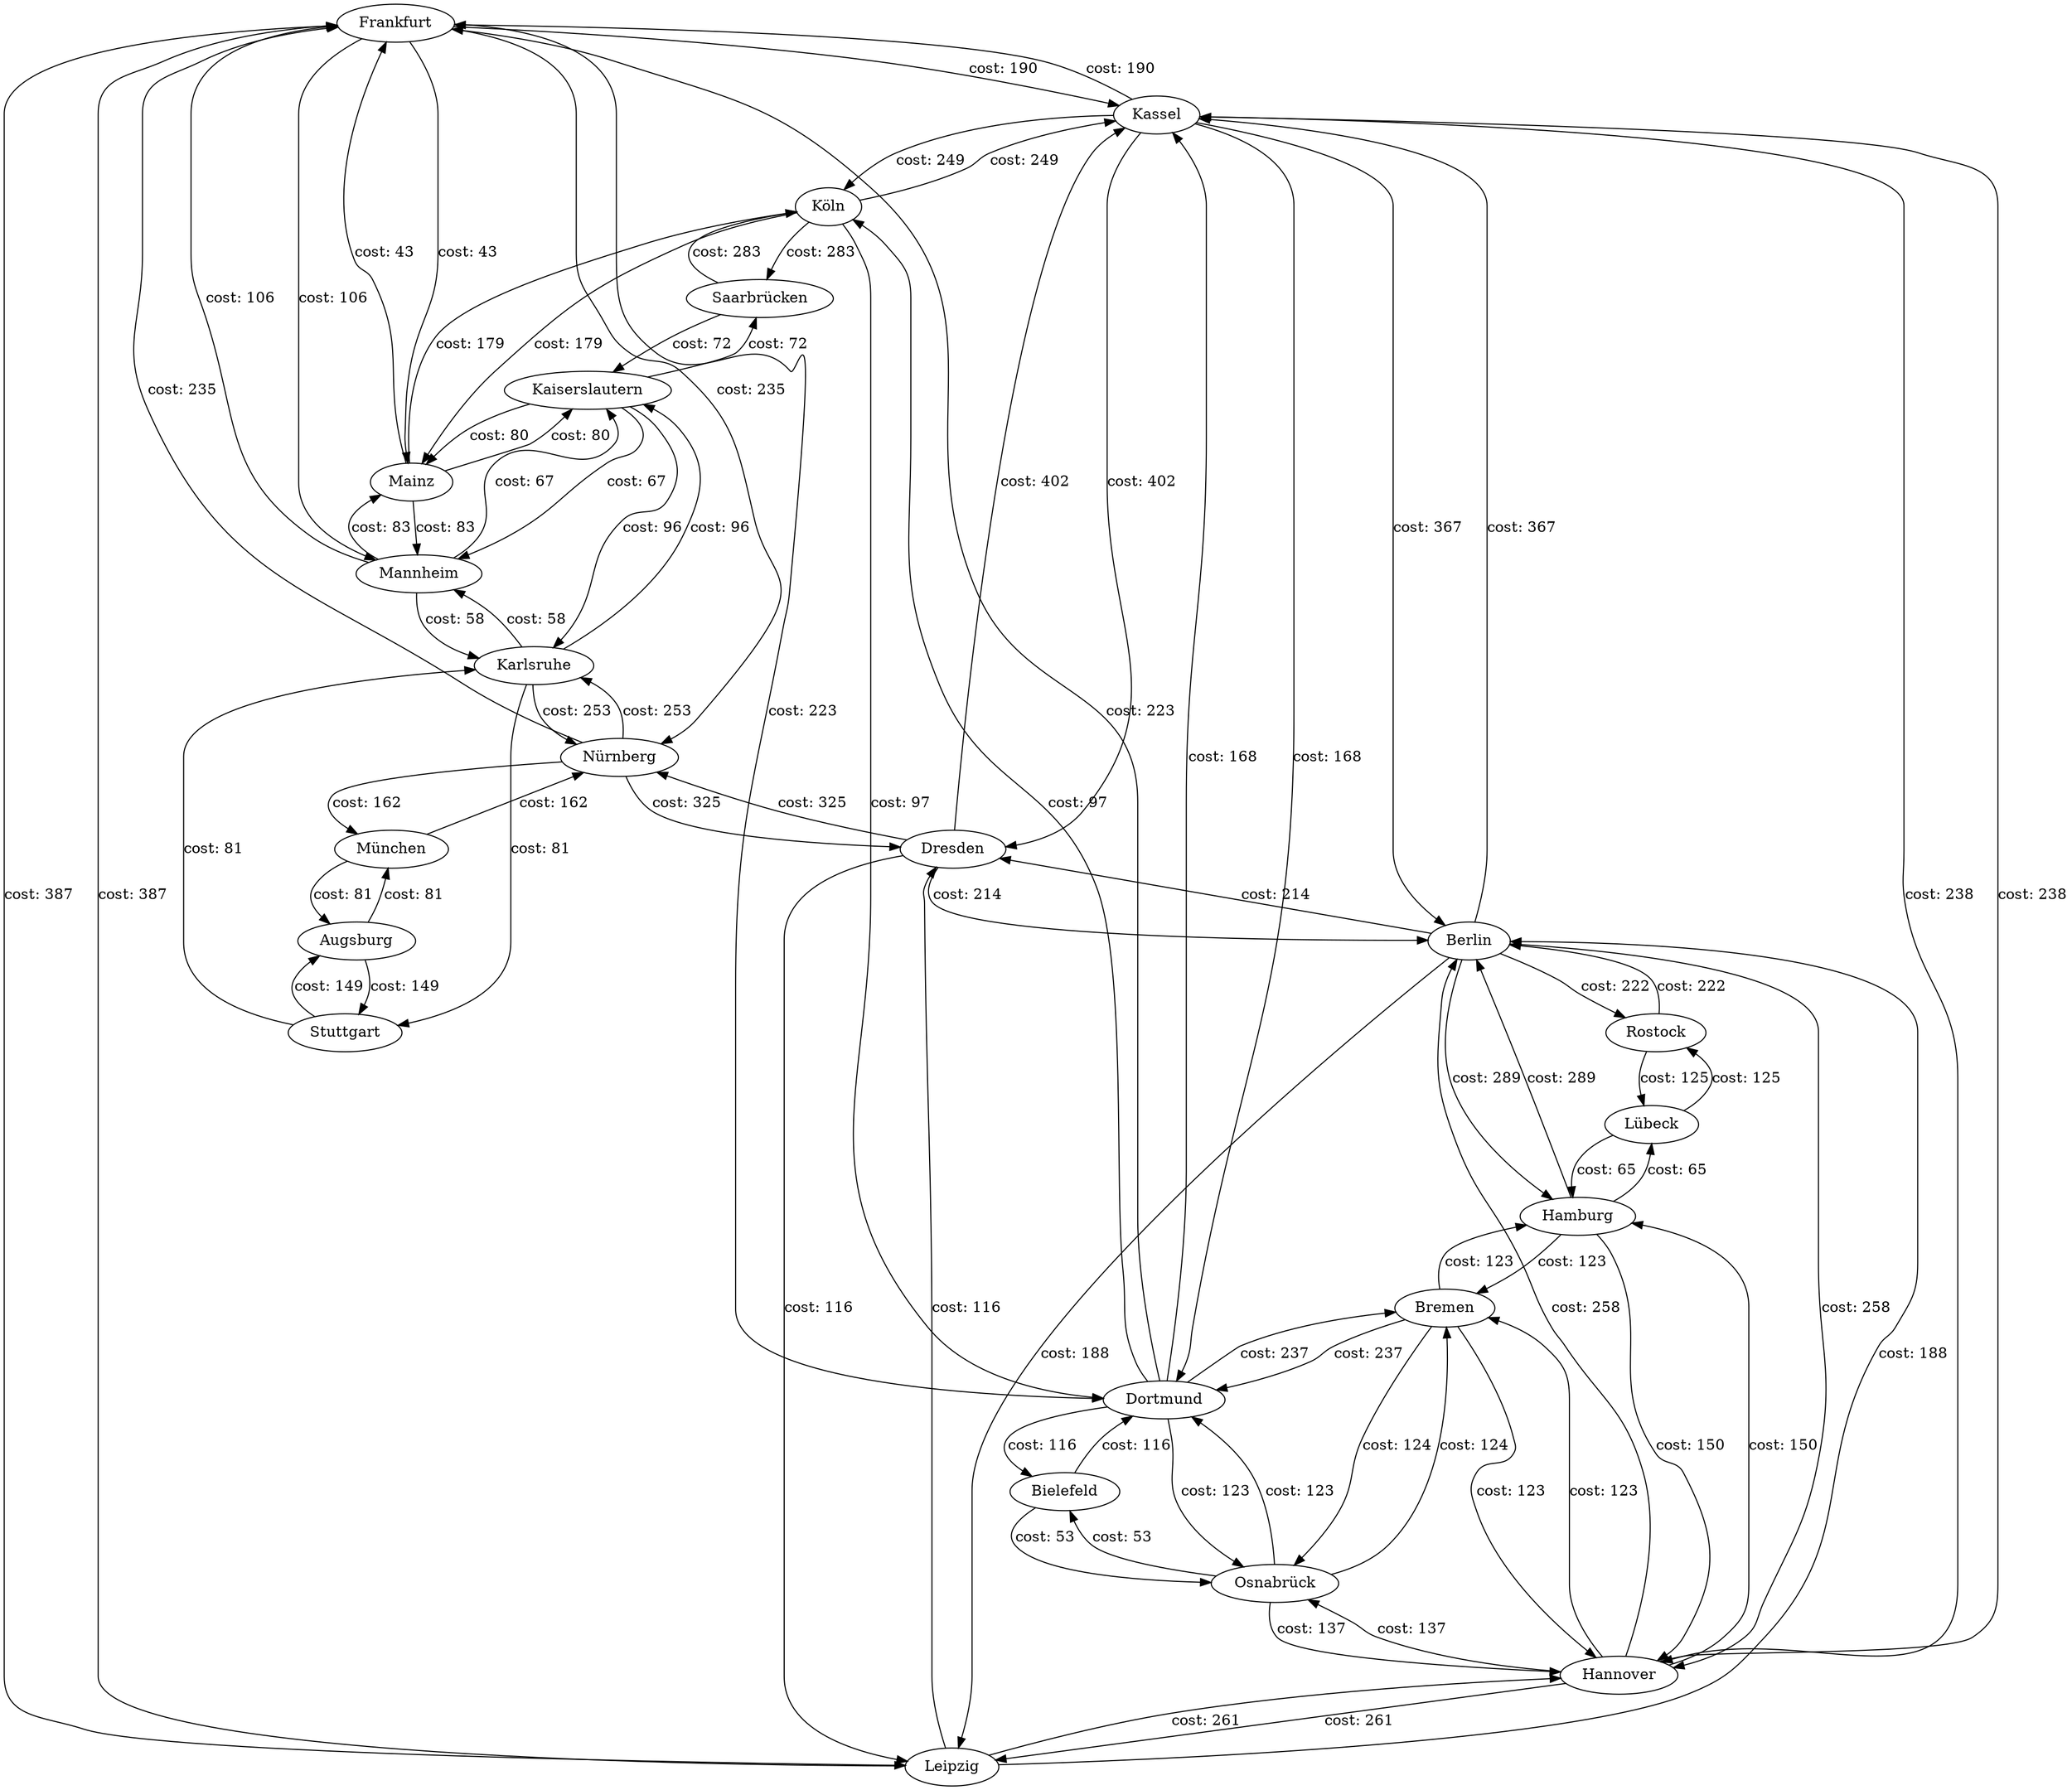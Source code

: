digraph G {
	Frankfurt -> Kassel [label="cost: 190"];
	Frankfurt -> Leipzig [label="cost: 387"];
	Frankfurt -> Dortmund [label="cost: 223"];
	Frankfurt -> Mainz [label="cost: 43"];
	Frankfurt -> Nürnberg [label="cost: 235"];
	Frankfurt -> Mannheim [label="cost: 106"];
	Augsburg -> Stuttgart [label="cost: 149"];
	Augsburg -> München [label="cost: 81"];
	Dresden -> Berlin [label="cost: 214"];
	Dresden -> Nürnberg [label="cost: 325"];
	Dresden -> Kassel [label="cost: 402"];
	Dresden -> Leipzig [label="cost: 116"];
	Hannover -> Berlin [label="cost: 258"];
	Hannover -> Hamburg [label="cost: 150"];
	Hannover -> Osnabrück [label="cost: 137"];
	Hannover -> Bremen [label="cost: 123"];
	Hannover -> Kassel [label="cost: 238"];
	Hannover -> Leipzig [label="cost: 261"];
	Stuttgart -> Augsburg [label="cost: 149"];
	Stuttgart -> Karlsruhe [label="cost: 81"];
	Berlin -> Dresden [label="cost: 214"];
	Berlin -> Hannover [label="cost: 258"];
	Berlin -> Hamburg [label="cost: 289"];
	Berlin -> Rostock [label="cost: 222"];
	Berlin -> Kassel [label="cost: 367"];
	Berlin -> Leipzig [label="cost: 188"];
	Kaiserslautern -> Karlsruhe [label="cost: 96"];
	Kaiserslautern -> Saarbrücken [label="cost: 72"];
	Kaiserslautern -> Mainz [label="cost: 80"];
	Kaiserslautern -> Mannheim [label="cost: 67"];
	Hamburg -> Hannover [label="cost: 150"];
	Hamburg -> Berlin [label="cost: 289"];
	Hamburg -> Lübeck [label="cost: 65"];
	Hamburg -> Bremen [label="cost: 123"];
	Dortmund -> Frankfurt [label="cost: 223"];
	Dortmund -> Osnabrück [label="cost: 123"];
	Dortmund -> Bielefeld [label="cost: 116"];
	Dortmund -> Bremen [label="cost: 237"];
	Dortmund -> Kassel [label="cost: 168"];
	Dortmund -> Köln [label="cost: 97"];
	Saarbrücken -> Kaiserslautern [label="cost: 72"];
	Saarbrücken -> Köln [label="cost: 283"];
	Rostock -> Berlin [label="cost: 222"];
	Rostock -> Lübeck [label="cost: 125"];
	Osnabrück -> Hannover [label="cost: 137"];
	Osnabrück -> Dortmund [label="cost: 123"];
	Osnabrück -> Bielefeld [label="cost: 53"];
	Osnabrück -> Bremen [label="cost: 124"];
	Mainz -> Frankfurt [label="cost: 43"];
	Mainz -> Kaiserslautern [label="cost: 80"];
	Mainz -> Köln [label="cost: 179"];
	Mainz -> Mannheim [label="cost: 83"];
	Nürnberg -> Frankfurt [label="cost: 235"];
	Nürnberg -> München [label="cost: 162"];
	Nürnberg -> Dresden [label="cost: 325"];
	Nürnberg -> Karlsruhe [label="cost: 253"];
	Bielefeld -> Dortmund [label="cost: 116"];
	Bielefeld -> Osnabrück [label="cost: 53"];
	Lübeck -> Hamburg [label="cost: 65"];
	Lübeck -> Rostock [label="cost: 125"];
	München -> Augsburg [label="cost: 81"];
	München -> Nürnberg [label="cost: 162"];
	Bremen -> Hannover [label="cost: 123"];
	Bremen -> Dortmund [label="cost: 237"];
	Bremen -> Hamburg [label="cost: 123"];
	Bremen -> Osnabrück [label="cost: 124"];
	Kassel -> Frankfurt [label="cost: 190"];
	Kassel -> Dresden [label="cost: 402"];
	Kassel -> Hannover [label="cost: 238"];
	Kassel -> Berlin [label="cost: 367"];
	Kassel -> Dortmund [label="cost: 168"];
	Kassel -> Köln [label="cost: 249"];
	Leipzig -> Frankfurt [label="cost: 387"];
	Leipzig -> Dresden [label="cost: 116"];
	Leipzig -> Hannover [label="cost: 261"];
	Leipzig -> Berlin [label="cost: 188"];
	Karlsruhe -> Stuttgart [label="cost: 81"];
	Karlsruhe -> Kaiserslautern [label="cost: 96"];
	Karlsruhe -> Nürnberg [label="cost: 253"];
	Karlsruhe -> Mannheim [label="cost: 58"];
	Köln -> Kassel [label="cost: 249"];
	Köln -> Dortmund [label="cost: 97"];
	Köln -> Saarbrücken [label="cost: 283"];
	Köln -> Mainz [label="cost: 179"];
	Mannheim -> Frankfurt [label="cost: 106"];
	Mannheim -> Kaiserslautern [label="cost: 67"];
	Mannheim -> Karlsruhe [label="cost: 58"];
	Mannheim -> Mainz [label="cost: 83"];
	Frankfurt [label="Frankfurt"];
	Augsburg [label="Augsburg"];
	Dresden [label="Dresden"];
	Hannover [label="Hannover"];
	Stuttgart [label="Stuttgart"];
	Berlin [label="Berlin"];
	Kaiserslautern [label="Kaiserslautern"];
	Hamburg [label="Hamburg"];
	Dortmund [label="Dortmund"];
	Saarbrücken [label="Saarbrücken"];
	Rostock [label="Rostock"];
	Osnabrück [label="Osnabrück"];
	Mainz [label="Mainz"];
	Nürnberg [label="Nürnberg"];
	Bielefeld [label="Bielefeld"];
	Lübeck [label="Lübeck"];
	München [label="München"];
	Bremen [label="Bremen"];
	Kassel [label="Kassel"];
	Leipzig [label="Leipzig"];
	Karlsruhe [label="Karlsruhe"];
	Köln [label="Köln"];
	Mannheim [label="Mannheim"];
}